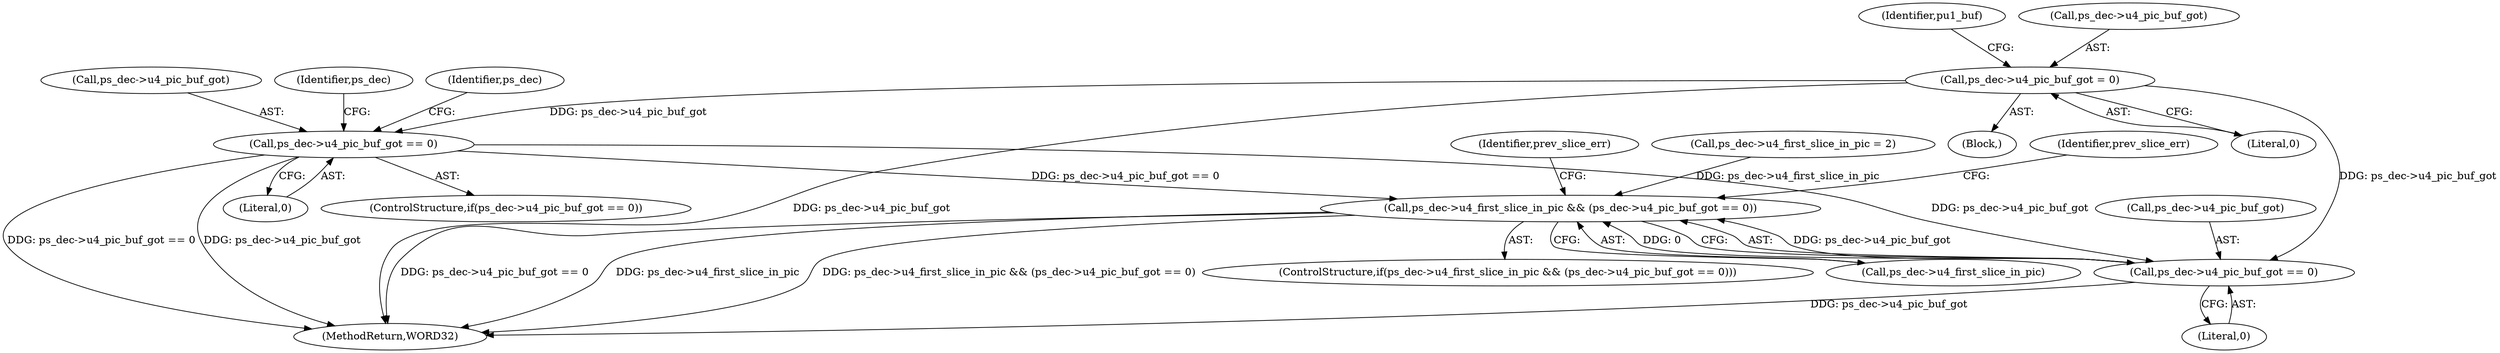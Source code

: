digraph "0_Android_e629194c62a9a129ce378e08cb1059a8a53f1795@pointer" {
"1000960" [label="(Call,ps_dec->u4_pic_buf_got = 0)"];
"1001237" [label="(Call,ps_dec->u4_pic_buf_got == 0)"];
"1001491" [label="(Call,ps_dec->u4_first_slice_in_pic && (ps_dec->u4_pic_buf_got == 0))"];
"1001495" [label="(Call,ps_dec->u4_pic_buf_got == 0)"];
"1000969" [label="(Identifier,pu1_buf)"];
"1001496" [label="(Call,ps_dec->u4_pic_buf_got)"];
"1001236" [label="(ControlStructure,if(ps_dec->u4_pic_buf_got == 0))"];
"1001238" [label="(Call,ps_dec->u4_pic_buf_got)"];
"1001495" [label="(Call,ps_dec->u4_pic_buf_got == 0)"];
"1000960" [label="(Call,ps_dec->u4_pic_buf_got = 0)"];
"1000964" [label="(Literal,0)"];
"1001501" [label="(Identifier,prev_slice_err)"];
"1001505" [label="(Identifier,prev_slice_err)"];
"1001237" [label="(Call,ps_dec->u4_pic_buf_got == 0)"];
"1001264" [label="(Identifier,ps_dec)"];
"1000961" [label="(Call,ps_dec->u4_pic_buf_got)"];
"1000151" [label="(Block,)"];
"1002124" [label="(MethodReturn,WORD32)"];
"1001241" [label="(Literal,0)"];
"1001490" [label="(ControlStructure,if(ps_dec->u4_first_slice_in_pic && (ps_dec->u4_pic_buf_got == 0)))"];
"1001491" [label="(Call,ps_dec->u4_first_slice_in_pic && (ps_dec->u4_pic_buf_got == 0))"];
"1000928" [label="(Call,ps_dec->u4_first_slice_in_pic = 2)"];
"1001244" [label="(Identifier,ps_dec)"];
"1001499" [label="(Literal,0)"];
"1001492" [label="(Call,ps_dec->u4_first_slice_in_pic)"];
"1000960" -> "1000151"  [label="AST: "];
"1000960" -> "1000964"  [label="CFG: "];
"1000961" -> "1000960"  [label="AST: "];
"1000964" -> "1000960"  [label="AST: "];
"1000969" -> "1000960"  [label="CFG: "];
"1000960" -> "1002124"  [label="DDG: ps_dec->u4_pic_buf_got"];
"1000960" -> "1001237"  [label="DDG: ps_dec->u4_pic_buf_got"];
"1000960" -> "1001495"  [label="DDG: ps_dec->u4_pic_buf_got"];
"1001237" -> "1001236"  [label="AST: "];
"1001237" -> "1001241"  [label="CFG: "];
"1001238" -> "1001237"  [label="AST: "];
"1001241" -> "1001237"  [label="AST: "];
"1001244" -> "1001237"  [label="CFG: "];
"1001264" -> "1001237"  [label="CFG: "];
"1001237" -> "1002124"  [label="DDG: ps_dec->u4_pic_buf_got"];
"1001237" -> "1002124"  [label="DDG: ps_dec->u4_pic_buf_got == 0"];
"1001237" -> "1001491"  [label="DDG: ps_dec->u4_pic_buf_got == 0"];
"1001237" -> "1001495"  [label="DDG: ps_dec->u4_pic_buf_got"];
"1001491" -> "1001490"  [label="AST: "];
"1001491" -> "1001492"  [label="CFG: "];
"1001491" -> "1001495"  [label="CFG: "];
"1001492" -> "1001491"  [label="AST: "];
"1001495" -> "1001491"  [label="AST: "];
"1001501" -> "1001491"  [label="CFG: "];
"1001505" -> "1001491"  [label="CFG: "];
"1001491" -> "1002124"  [label="DDG: ps_dec->u4_pic_buf_got == 0"];
"1001491" -> "1002124"  [label="DDG: ps_dec->u4_first_slice_in_pic"];
"1001491" -> "1002124"  [label="DDG: ps_dec->u4_first_slice_in_pic && (ps_dec->u4_pic_buf_got == 0)"];
"1000928" -> "1001491"  [label="DDG: ps_dec->u4_first_slice_in_pic"];
"1001495" -> "1001491"  [label="DDG: ps_dec->u4_pic_buf_got"];
"1001495" -> "1001491"  [label="DDG: 0"];
"1001495" -> "1001499"  [label="CFG: "];
"1001496" -> "1001495"  [label="AST: "];
"1001499" -> "1001495"  [label="AST: "];
"1001495" -> "1002124"  [label="DDG: ps_dec->u4_pic_buf_got"];
}
